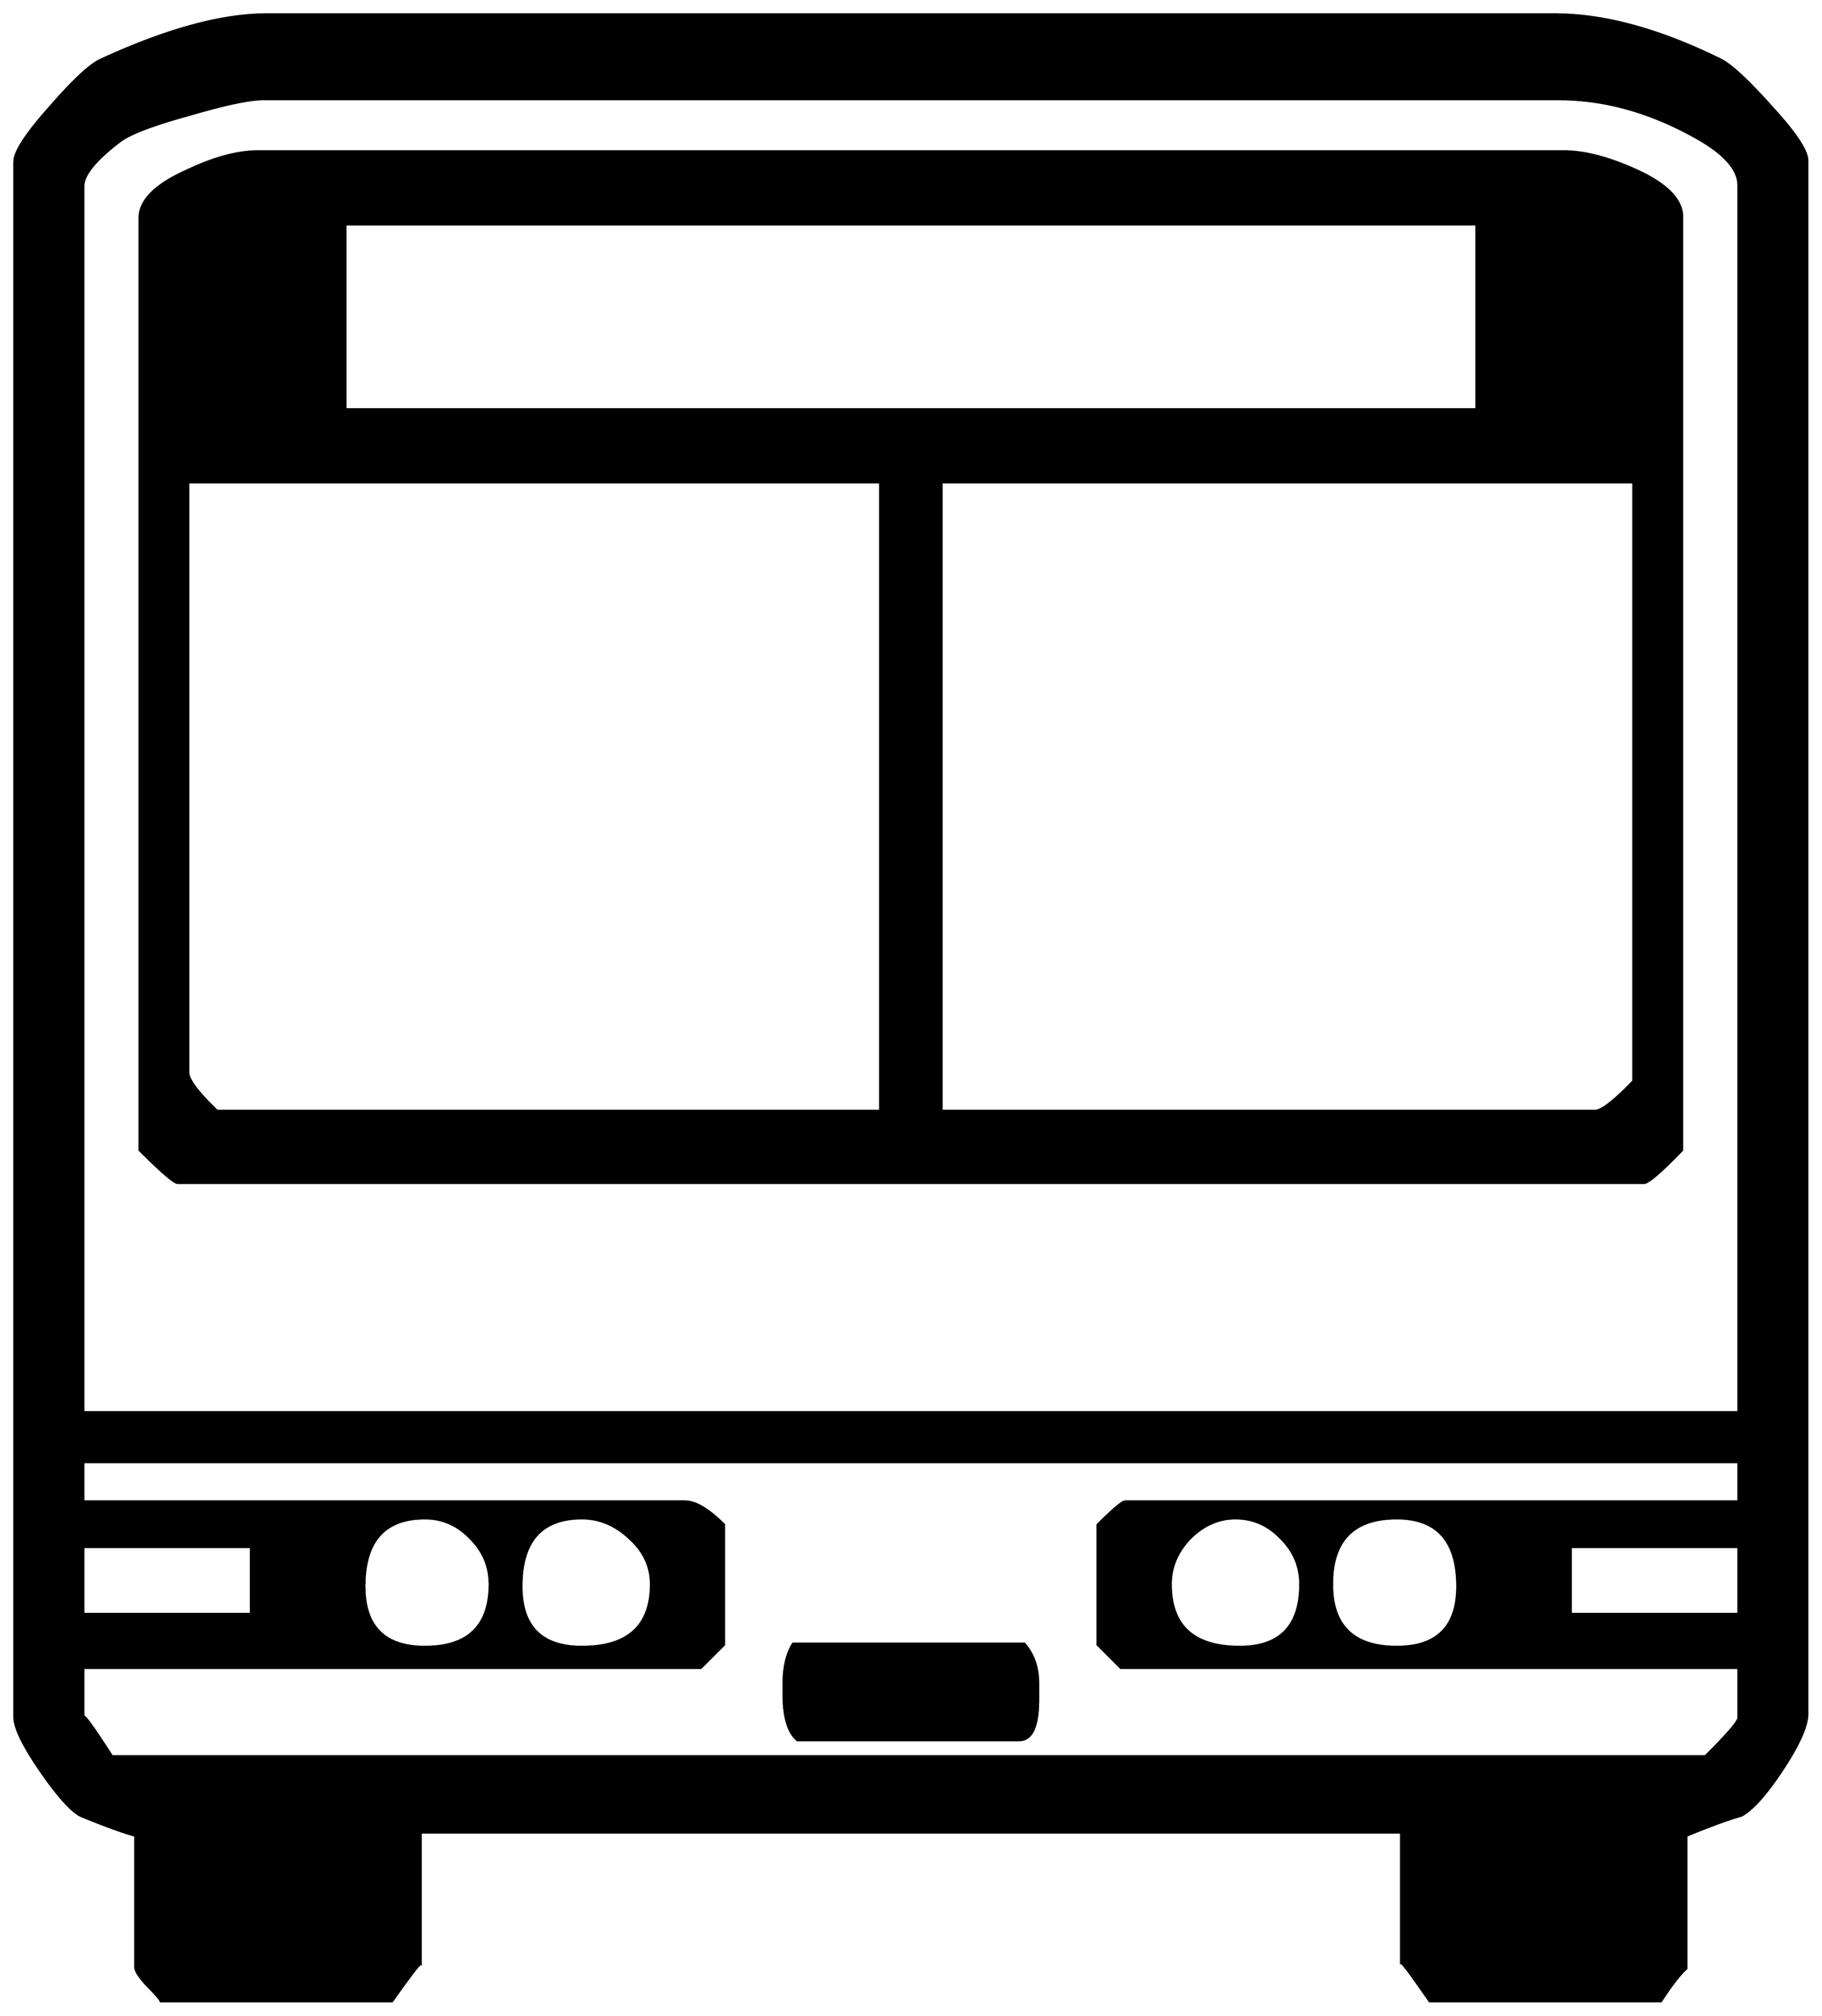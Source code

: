 


\begin{tikzpicture}[y=0.80pt, x=0.80pt, yscale=-1.0, xscale=1.0, inner sep=0pt, outer sep=0pt]
\begin{scope}[shift={(100.0,1721.0)},nonzero rule]
  \path[draw=.,fill=.,line width=1.600pt] (1772.0,68.0) .. controls
    (1772.0,79.333) and (1764.333,96.667) .. (1749.0,120.0) ..
    controls (1733.667,143.333) and (1720.667,158.0) .. (1710.0,164.0)
    .. controls (1698.0,167.333) and (1680.667,173.667) ..
    (1658.0,183.0) -- (1658.0,308.0) .. controls (1652.0,313.333)
    and (1644.0,323.667) .. (1634.0,339.0) -- (1416.0,339.0) ..
    controls (1398.0,313.0) and (1389.0,301.0) .. (1389.0,303.0)
    -- (1389.0,180.0) -- (465.0,180.0) -- (465.0,304.0) ..
    controls (465.0,302.0) and (456.0,313.667) .. (438.0,339.0) --
    (220.0,339.0) .. controls (219.333,337.0) and (215.0,332.0) ..
    (207.0,324.0) .. controls (199.667,316.0) and (196.0,310.333) ..
    (196.0,307.0) -- (196.0,183.0) .. controls (184.0,179.667) and
    (166.667,173.333) .. (144.0,164.0) .. controls (134.667,158.667) and
    (122.0,144.333) .. (106.0,121.0) .. controls (90.0,97.667) and
    (82.0,81.0) .. (82.0,71.0) -- (82.0,-1394.0) .. controls
    (82.0,-1403.333) and (93.0,-1420.333) .. (115.0,-1445.0) ..
    controls (137.0,-1470.333) and (153.0,-1485.333) ..
    (163.0,-1490.0) .. controls (225.0,-1518.667) and
    (277.333,-1533.0) .. (320.0,-1533.0) -- (1534.0,-1533.0) ..
    controls (1580.667,-1533.0) and (1633.0,-1518.667) ..
    (1691.0,-1490.0) .. controls (1701.0,-1484.667) and
    (1717.0,-1469.667) .. (1739.0,-1445.0) .. controls
    (1761.0,-1421.0) and (1772.0,-1404.333) .. (1772.0,-1395.0) --
    (1772.0,68.0) -- cycle(1707.0,-216.0) -- (1707.0,-1372.0) ..
    controls (1707.0,-1386.0) and (1695.333,-1400.0) ..
    (1672.0,-1414.0) .. controls (1627.333,-1440.0) and
    (1582.667,-1453.0) .. (1538.0,-1453.0) -- (316.0,-1453.0) ..
    controls (303.333,-1453.0) and (280.0,-1448.0) ..
    (246.0,-1438.0) .. controls (212.0,-1428.667) and
    (190.333,-1420.333) .. (181.0,-1413.0) .. controls
    (158.333,-1395.667) and (147.0,-1381.667) .. (147.0,-1371.0) --
    (147.0,-216.0) -- (1707.0,-216.0) -- cycle(1707.0,-26.0) --
    (1707.0,-89.0) -- (1549.0,-89.0) -- (1549.0,-26.0) --
    (1707.0,-26.0) -- cycle(1442.0,-52.0) .. controls
    (1442.0,-94.667) and (1423.0,-116.0) .. (1385.0,-116.0) ..
    controls (1344.333,-116.0) and (1324.0,-95.333) ..
    (1324.0,-54.0) .. controls (1324.0,-14.667) and (1344.333,5.0)
    .. (1385.0,5.0) .. controls (1423.0,5.0) and (1442.0,-14.0)
    .. (1442.0,-52.0) -- cycle(1294.0,-54.0) .. controls
    (1294.0,-70.667) and (1288.0,-85.0) .. (1276.0,-97.0) ..
    controls (1264.0,-109.667) and (1249.667,-116.0) ..
    (1233.0,-116.0) .. controls (1217.0,-116.0) and
    (1202.667,-109.667) .. (1190.0,-97.0) .. controls (1178.0,-84.333)
    and (1172.0,-70.0) .. (1172.0,-54.0) .. controls
    (1172.0,-14.667) and (1193.667,5.0) .. (1237.0,5.0) .. controls
    (1275.0,5.0) and (1294.0,-14.667) .. (1294.0,-54.0) --
    cycle(1707.0,72.0) -- (1707.0,25.0) -- (1125.0,25.0) --
    (1103.0,3.0) -- (1103.0,-110.0) .. controls (1117.667,-124.667)
    and (1126.333,-132.0) .. (1129.0,-132.0) -- (1707.0,-132.0) --
    (1707.0,-169.0) -- (147.0,-169.0) -- (147.0,-132.0) --
    (714.0,-132.0) .. controls (724.0,-132.0) and (736.333,-124.667)
    .. (751.0,-110.0) -- (751.0,3.0) -- (729.0,25.0) --
    (147.0,25.0) -- (147.0,71.0) .. controls (147.0,67.667) and
    (156.0,80.0) .. (174.0,108.0) -- (1676.0,108.0) .. controls
    (1696.667,87.333) and (1707.0,75.333) .. (1707.0,72.0) --
    cycle(682.0,-54.0) .. controls (682.0,-70.667) and
    (675.333,-85.0) .. (662.0,-97.0) .. controls (648.667,-109.667)
    and (633.667,-116.0) .. (617.0,-116.0) .. controls
    (579.0,-116.0) and (560.0,-94.667) .. (560.0,-52.0) ..
    controls (560.0,-14.0) and (579.0,5.0) .. (617.0,5.0) ..
    controls (660.333,5.0) and (682.0,-14.667) .. (682.0,-54.0) --
    cycle(530.0,-54.0) .. controls (530.0,-70.667) and
    (524.0,-85.0) .. (512.0,-97.0) .. controls (500.0,-109.667)
    and (485.667,-116.0) .. (469.0,-116.0) .. controls
    (431.0,-116.0) and (412.0,-94.667) .. (412.0,-52.0) ..
    controls (412.0,-14.0) and (431.0,5.0) .. (469.0,5.0) ..
    controls (509.667,5.0) and (530.0,-14.667) .. (530.0,-54.0) --
    cycle(305.0,-26.0) -- (305.0,-89.0) -- (147.0,-89.0) --
    (147.0,-26.0) -- (305.0,-26.0) -- cycle(1654.0,-463.0) ..
    controls (1634.0,-442.333) and (1622.0,-432.0) ..
    (1618.0,-432.0) -- (236.0,-432.0) .. controls (232.667,-432.0)
    and (220.667,-442.333) .. (200.0,-463.0) -- (200.0,-1341.0) ..
    controls (200.0,-1357.667) and (215.0,-1372.667) ..
    (245.0,-1386.0) .. controls (270.333,-1398.0) and
    (292.667,-1404.0) .. (312.0,-1404.0) -- (1542.0,-1404.0) ..
    controls (1561.333,-1404.0) and (1583.667,-1398.333) ..
    (1609.0,-1387.0) .. controls (1639.0,-1373.667) and
    (1654.0,-1358.667) .. (1654.0,-1342.0) -- (1654.0,-463.0) --
    cycle(1047.0,39.0) -- (1047.0,55.0) .. controls
    (1047.0,80.333) and (1041.0,93.0) .. (1029.0,93.0) --
    (820.0,93.0) .. controls (811.333,85.667) and (807.0,71.333) ..
    (807.0,50.0) -- (807.0,40.0) .. controls (807.0,24.0) and
    (810.0,11.333) .. (816.0,2.0) -- (1034.0,2.0) .. controls
    (1042.667,12.0) and (1047.0,24.333) .. (1047.0,39.0) --
    cycle(1460.0,-1161.0) -- (1460.0,-1335.0) -- (394.0,-1335.0)
    -- (394.0,-1161.0) -- (1460.0,-1161.0) --
    cycle(1608.0,-528.0) -- (1608.0,-1092.0) -- (956.0,-1092.0)
    -- (956.0,-500.0) -- (1572.0,-500.0) .. controls
    (1578.0,-500.0) and (1590.0,-509.333) .. (1608.0,-528.0) --
    cycle(898.0,-500.0) -- (898.0,-1092.0) -- (246.0,-1092.0) --
    (246.0,-536.0) .. controls (246.0,-529.333) and (255.0,-517.333)
    .. (273.0,-500.0) -- (898.0,-500.0) -- cycle;
\end{scope}

\end{tikzpicture}

